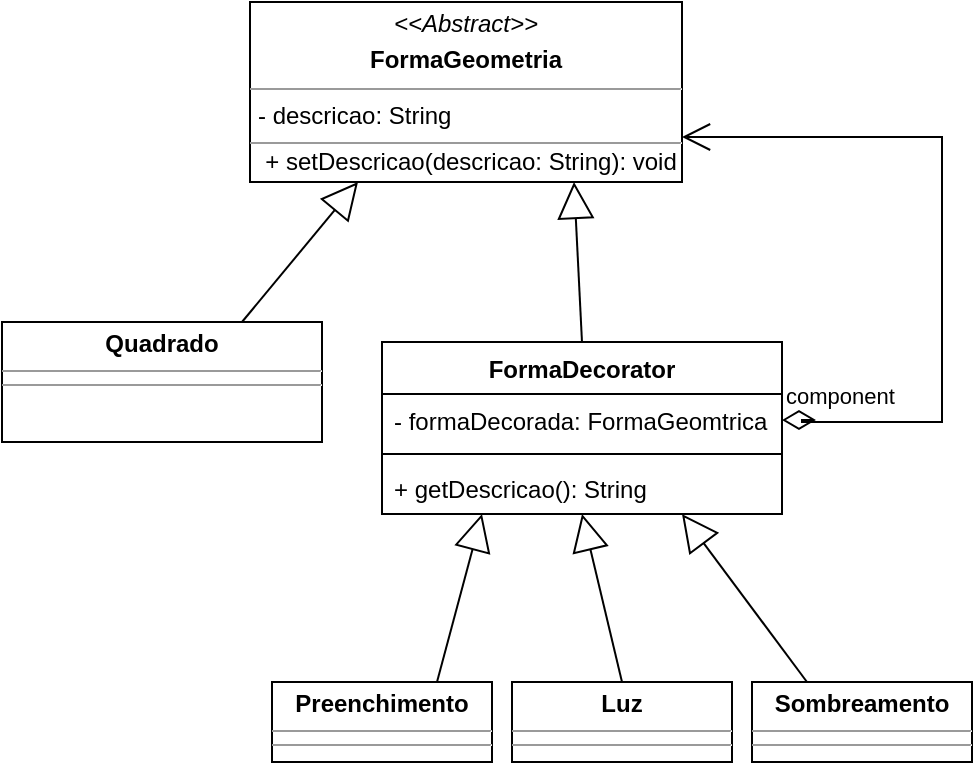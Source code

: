 <mxfile version="16.5.2" type="github">
  <diagram id="C5RBs43oDa-KdzZeNtuy" name="Page-1">
    <mxGraphModel dx="604" dy="3011" grid="1" gridSize="10" guides="1" tooltips="1" connect="1" arrows="1" fold="1" page="1" pageScale="1" pageWidth="827" pageHeight="1169" math="0" shadow="0">
      <root>
        <mxCell id="WIyWlLk6GJQsqaUBKTNV-0" />
        <mxCell id="WIyWlLk6GJQsqaUBKTNV-1" parent="WIyWlLk6GJQsqaUBKTNV-0" />
        <mxCell id="eSUCYhGqmwST2YN_doYx-115" value="&lt;p style=&quot;margin: 0px ; margin-top: 4px ; text-align: center&quot;&gt;&lt;b&gt;Quadrado&lt;/b&gt;&lt;/p&gt;&lt;hr size=&quot;1&quot;&gt;&lt;hr size=&quot;1&quot;&gt;&lt;p style=&quot;margin: 0px ; margin-left: 4px&quot;&gt;&lt;br&gt;&lt;/p&gt;" style="verticalAlign=top;align=left;overflow=fill;fontSize=12;fontFamily=Helvetica;html=1;" vertex="1" parent="WIyWlLk6GJQsqaUBKTNV-1">
          <mxGeometry x="120" y="-2020" width="160" height="60" as="geometry" />
        </mxCell>
        <mxCell id="eSUCYhGqmwST2YN_doYx-117" value="" style="endArrow=block;endSize=16;endFill=0;html=1;rounded=0;exitX=0.75;exitY=0;exitDx=0;exitDy=0;entryX=0.25;entryY=1;entryDx=0;entryDy=0;" edge="1" parent="WIyWlLk6GJQsqaUBKTNV-1" source="eSUCYhGqmwST2YN_doYx-115" target="eSUCYhGqmwST2YN_doYx-126">
          <mxGeometry width="160" relative="1" as="geometry">
            <mxPoint x="207" y="-1818" as="sourcePoint" />
            <mxPoint x="290" y="-2090" as="targetPoint" />
          </mxGeometry>
        </mxCell>
        <mxCell id="eSUCYhGqmwST2YN_doYx-118" value="" style="endArrow=block;endSize=16;endFill=0;html=1;rounded=0;exitX=0.5;exitY=0;exitDx=0;exitDy=0;entryX=0.75;entryY=1;entryDx=0;entryDy=0;" edge="1" parent="WIyWlLk6GJQsqaUBKTNV-1" source="eSUCYhGqmwST2YN_doYx-128" target="eSUCYhGqmwST2YN_doYx-126">
          <mxGeometry width="160" relative="1" as="geometry">
            <mxPoint x="420" y="-2010" as="sourcePoint" />
            <mxPoint x="370" y="-2090" as="targetPoint" />
          </mxGeometry>
        </mxCell>
        <mxCell id="eSUCYhGqmwST2YN_doYx-119" value="component" style="endArrow=open;html=1;endSize=12;startArrow=diamondThin;startSize=14;startFill=0;edgeStyle=orthogonalEdgeStyle;align=left;verticalAlign=bottom;rounded=0;exitX=1;exitY=0.5;exitDx=0;exitDy=0;entryX=1;entryY=0.75;entryDx=0;entryDy=0;" edge="1" parent="WIyWlLk6GJQsqaUBKTNV-1" source="eSUCYhGqmwST2YN_doYx-129" target="eSUCYhGqmwST2YN_doYx-126">
          <mxGeometry x="-1" y="3" relative="1" as="geometry">
            <mxPoint x="540" y="-1955" as="sourcePoint" />
            <mxPoint x="490" y="-2090" as="targetPoint" />
            <Array as="points">
              <mxPoint x="520" y="-1971" />
              <mxPoint x="590" y="-1970" />
              <mxPoint x="590" y="-2113" />
            </Array>
          </mxGeometry>
        </mxCell>
        <mxCell id="eSUCYhGqmwST2YN_doYx-120" value="&lt;p style=&quot;margin: 0px ; margin-top: 4px ; text-align: center&quot;&gt;&lt;b&gt;Preenchimento&lt;/b&gt;&lt;br&gt;&lt;/p&gt;&lt;hr size=&quot;1&quot;&gt;&lt;hr size=&quot;1&quot;&gt;" style="verticalAlign=top;align=left;overflow=fill;fontSize=12;fontFamily=Helvetica;html=1;" vertex="1" parent="WIyWlLk6GJQsqaUBKTNV-1">
          <mxGeometry x="255" y="-1840" width="110" height="40" as="geometry" />
        </mxCell>
        <mxCell id="eSUCYhGqmwST2YN_doYx-121" value="&lt;p style=&quot;margin: 0px ; margin-top: 4px ; text-align: center&quot;&gt;&lt;b&gt;Luz&lt;/b&gt;&lt;br&gt;&lt;/p&gt;&lt;hr size=&quot;1&quot;&gt;&lt;hr size=&quot;1&quot;&gt;" style="verticalAlign=top;align=left;overflow=fill;fontSize=12;fontFamily=Helvetica;html=1;" vertex="1" parent="WIyWlLk6GJQsqaUBKTNV-1">
          <mxGeometry x="375" y="-1840" width="110" height="40" as="geometry" />
        </mxCell>
        <mxCell id="eSUCYhGqmwST2YN_doYx-122" value="&lt;p style=&quot;margin: 0px ; margin-top: 4px ; text-align: center&quot;&gt;&lt;b&gt;Sombreamento&lt;/b&gt;&lt;br&gt;&lt;/p&gt;&lt;hr size=&quot;1&quot;&gt;&lt;hr size=&quot;1&quot;&gt;" style="verticalAlign=top;align=left;overflow=fill;fontSize=12;fontFamily=Helvetica;html=1;" vertex="1" parent="WIyWlLk6GJQsqaUBKTNV-1">
          <mxGeometry x="495" y="-1840" width="110" height="40" as="geometry" />
        </mxCell>
        <mxCell id="eSUCYhGqmwST2YN_doYx-123" value="" style="endArrow=block;endSize=16;endFill=0;html=1;rounded=0;exitX=0.75;exitY=0;exitDx=0;exitDy=0;entryX=0.25;entryY=1;entryDx=0;entryDy=0;" edge="1" parent="WIyWlLk6GJQsqaUBKTNV-1" source="eSUCYhGqmwST2YN_doYx-120" target="eSUCYhGqmwST2YN_doYx-128">
          <mxGeometry width="160" relative="1" as="geometry">
            <mxPoint x="250" y="-2000" as="sourcePoint" />
            <mxPoint x="420" y="-1900" as="targetPoint" />
          </mxGeometry>
        </mxCell>
        <mxCell id="eSUCYhGqmwST2YN_doYx-124" value="" style="endArrow=block;endSize=16;endFill=0;html=1;rounded=0;exitX=0.5;exitY=0;exitDx=0;exitDy=0;entryX=0.5;entryY=1;entryDx=0;entryDy=0;" edge="1" parent="WIyWlLk6GJQsqaUBKTNV-1" source="eSUCYhGqmwST2YN_doYx-121" target="eSUCYhGqmwST2YN_doYx-128">
          <mxGeometry width="160" relative="1" as="geometry">
            <mxPoint x="392.5" y="-1860" as="sourcePoint" />
            <mxPoint x="460" y="-1900" as="targetPoint" />
          </mxGeometry>
        </mxCell>
        <mxCell id="eSUCYhGqmwST2YN_doYx-125" value="" style="endArrow=block;endSize=16;endFill=0;html=1;rounded=0;exitX=0.25;exitY=0;exitDx=0;exitDy=0;entryX=0.75;entryY=1;entryDx=0;entryDy=0;" edge="1" parent="WIyWlLk6GJQsqaUBKTNV-1" source="eSUCYhGqmwST2YN_doYx-122" target="eSUCYhGqmwST2YN_doYx-128">
          <mxGeometry width="160" relative="1" as="geometry">
            <mxPoint x="402.5" y="-1850" as="sourcePoint" />
            <mxPoint x="500" y="-1900" as="targetPoint" />
          </mxGeometry>
        </mxCell>
        <mxCell id="eSUCYhGqmwST2YN_doYx-126" value="&lt;p style=&quot;margin: 0px ; margin-top: 4px ; text-align: center&quot;&gt;&lt;i&gt;&amp;lt;&amp;lt;Abstract&amp;gt;&amp;gt;&lt;/i&gt;&lt;b&gt;&lt;br&gt;&lt;/b&gt;&lt;/p&gt;&lt;p style=&quot;margin: 0px ; margin-top: 4px ; text-align: center&quot;&gt;&lt;b&gt;FormaGeometria&lt;/b&gt;&lt;br&gt;&lt;/p&gt;&lt;hr size=&quot;1&quot;&gt;&lt;p style=&quot;margin: 0px ; margin-left: 4px&quot;&gt;- descricao: String&lt;br&gt;&lt;/p&gt;&lt;hr size=&quot;1&quot;&gt;" style="verticalAlign=top;align=left;overflow=fill;fontSize=12;fontFamily=Helvetica;html=1;" vertex="1" parent="WIyWlLk6GJQsqaUBKTNV-1">
          <mxGeometry x="244" y="-2180" width="216" height="90" as="geometry" />
        </mxCell>
        <mxCell id="eSUCYhGqmwST2YN_doYx-127" value="+ setDescricao(descricao: String): void" style="text;html=1;align=center;verticalAlign=middle;resizable=0;points=[];autosize=1;strokeColor=none;fillColor=none;" vertex="1" parent="WIyWlLk6GJQsqaUBKTNV-1">
          <mxGeometry x="244" y="-2110" width="220" height="20" as="geometry" />
        </mxCell>
        <mxCell id="eSUCYhGqmwST2YN_doYx-128" value="FormaDecorator" style="swimlane;fontStyle=1;align=center;verticalAlign=top;childLayout=stackLayout;horizontal=1;startSize=26;horizontalStack=0;resizeParent=1;resizeParentMax=0;resizeLast=0;collapsible=1;marginBottom=0;" vertex="1" parent="WIyWlLk6GJQsqaUBKTNV-1">
          <mxGeometry x="310" y="-2010" width="200" height="86" as="geometry" />
        </mxCell>
        <mxCell id="eSUCYhGqmwST2YN_doYx-129" value="- formaDecorada: FormaGeomtrica" style="text;strokeColor=none;fillColor=none;align=left;verticalAlign=top;spacingLeft=4;spacingRight=4;overflow=hidden;rotatable=0;points=[[0,0.5],[1,0.5]];portConstraint=eastwest;" vertex="1" parent="eSUCYhGqmwST2YN_doYx-128">
          <mxGeometry y="26" width="200" height="26" as="geometry" />
        </mxCell>
        <mxCell id="eSUCYhGqmwST2YN_doYx-130" value="" style="line;strokeWidth=1;fillColor=none;align=left;verticalAlign=middle;spacingTop=-1;spacingLeft=3;spacingRight=3;rotatable=0;labelPosition=right;points=[];portConstraint=eastwest;" vertex="1" parent="eSUCYhGqmwST2YN_doYx-128">
          <mxGeometry y="52" width="200" height="8" as="geometry" />
        </mxCell>
        <mxCell id="eSUCYhGqmwST2YN_doYx-131" value="+ getDescricao(): String" style="text;strokeColor=none;fillColor=none;align=left;verticalAlign=top;spacingLeft=4;spacingRight=4;overflow=hidden;rotatable=0;points=[[0,0.5],[1,0.5]];portConstraint=eastwest;" vertex="1" parent="eSUCYhGqmwST2YN_doYx-128">
          <mxGeometry y="60" width="200" height="26" as="geometry" />
        </mxCell>
      </root>
    </mxGraphModel>
  </diagram>
</mxfile>
